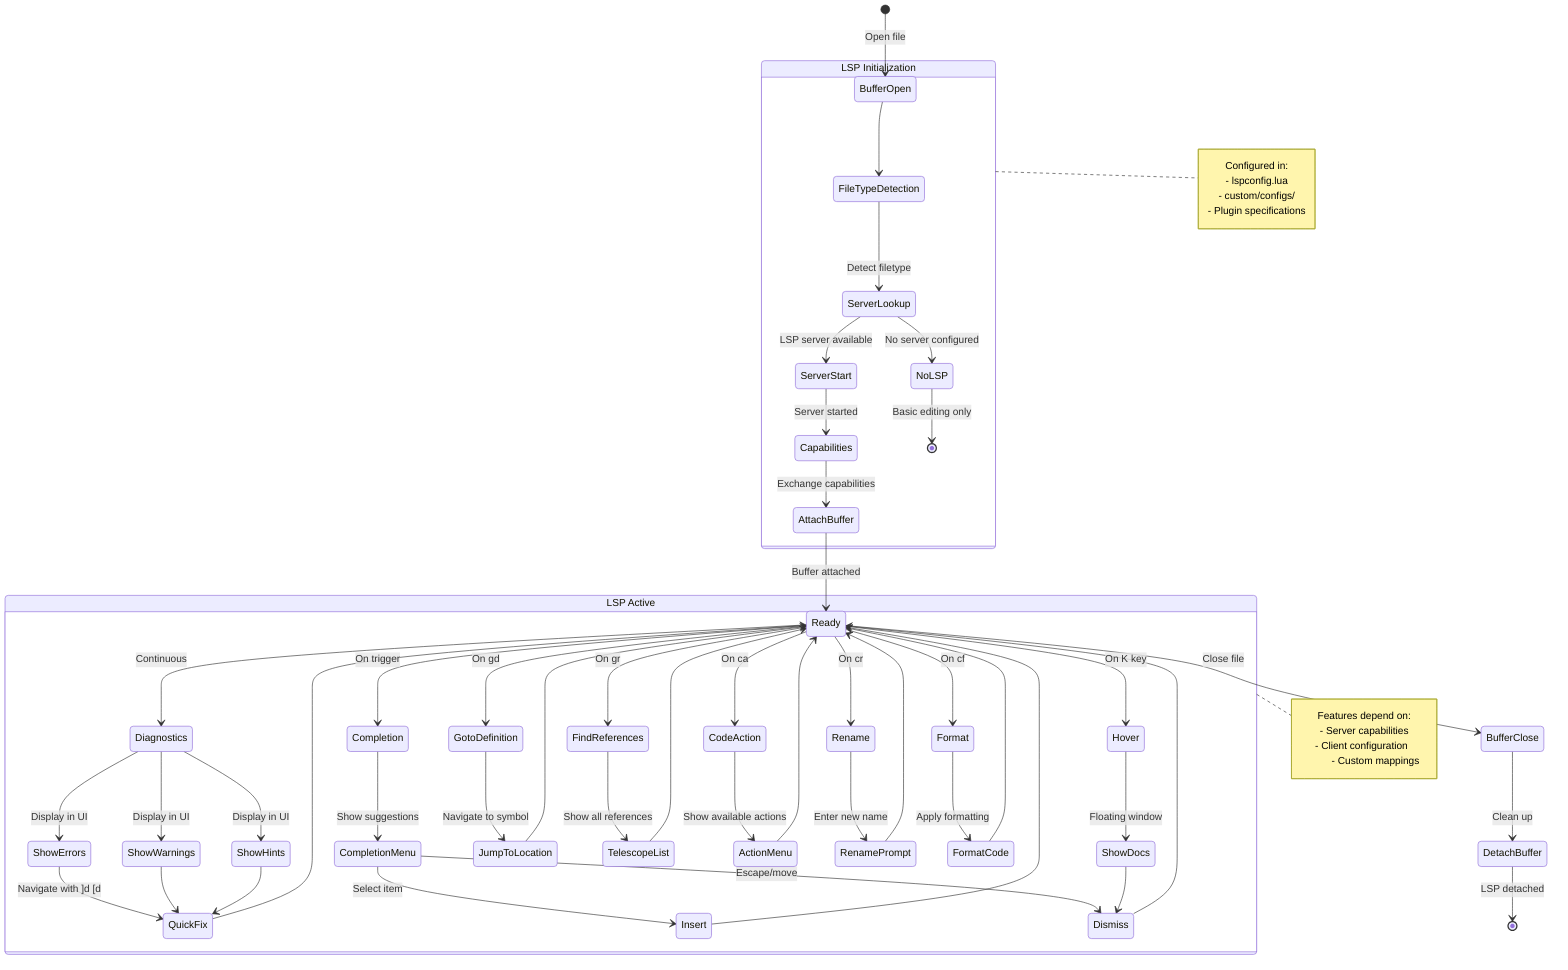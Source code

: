 stateDiagram-v2
    [*] --> BufferOpen: Open file
    
    state "LSP Initialization" as LSPInit {
        BufferOpen --> FileTypeDetection
        FileTypeDetection --> ServerLookup: Detect filetype
        ServerLookup --> ServerStart: LSP server available
        ServerLookup --> NoLSP: No server configured
        
        ServerStart --> Capabilities: Server started
        Capabilities --> AttachBuffer: Exchange capabilities
        AttachBuffer --> Ready: Buffer attached
        
        NoLSP --> [*]: Basic editing only
    }
    
    state "LSP Active" as LSPActive {
        Ready --> Diagnostics: Continuous
        Ready --> Completion: On trigger
        Ready --> Hover: On K key
        Ready --> GotoDefinition: On gd
        Ready --> FindReferences: On gr
        Ready --> CodeAction: On <space>ca
        Ready --> Rename: On <space>cr
        Ready --> Format: On <space>cf
        
        Diagnostics --> ShowErrors: Display in UI
        Diagnostics --> ShowWarnings: Display in UI
        Diagnostics --> ShowHints: Display in UI
        
        ShowErrors --> QuickFix: Navigate with ]d [d
        ShowWarnings --> QuickFix
        ShowHints --> QuickFix
        
        Completion --> CompletionMenu: Show suggestions
        CompletionMenu --> Insert: Select item
        CompletionMenu --> Dismiss: Escape/move
        
        Hover --> ShowDocs: Floating window
        ShowDocs --> Dismiss
        
        GotoDefinition --> JumpToLocation: Navigate to symbol
        FindReferences --> TelescopeList: Show all references
        CodeAction --> ActionMenu: Show available actions
        Rename --> RenamePrompt: Enter new name
        Format --> FormatCode: Apply formatting
        
        JumpToLocation --> Ready
        TelescopeList --> Ready
        ActionMenu --> Ready
        RenamePrompt --> Ready
        FormatCode --> Ready
        Insert --> Ready
        Dismiss --> Ready
        QuickFix --> Ready
    }
    
    Ready --> BufferClose: Close file
    BufferClose --> DetachBuffer: Clean up
    DetachBuffer --> [*]: LSP detached
    
    note right of LSPInit
        Configured in:
        - lspconfig.lua
        - custom/configs/
        - Plugin specifications
    end note
    
    note right of LSPActive
        Features depend on:
        - Server capabilities
        - Client configuration  
        - Custom mappings
    end note